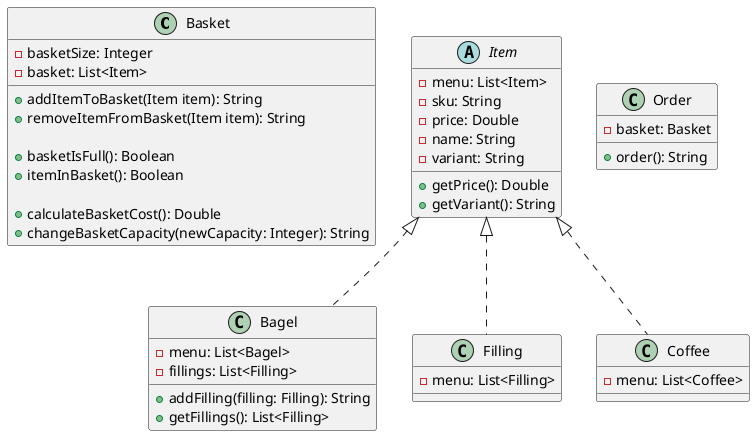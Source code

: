 @startuml

Class Basket {
    - basketSize: Integer
    - basket: List<Item>

    + addItemToBasket(Item item): String
    + removeItemFromBasket(Item item): String

    + basketIsFull(): Boolean
    + itemInBasket(): Boolean

    + calculateBasketCost(): Double
    + changeBasketCapacity(newCapacity: Integer): String
}

Abstract Class Item {
    - menu: List<Item>
    - sku: String
    - price: Double
    - name: String
    - variant: String

    + getPrice(): Double
    + getVariant(): String
}

Class Bagel Implements Item {
    - menu: List<Bagel>
    - fillings: List<Filling>

    + addFilling(filling: Filling): String
    + getFillings(): List<Filling>
}

Class Filling Implements Item {
    - menu: List<Filling>
}

Class Coffee Implements Item {
    - menu: List<Coffee>
}

Class Order {
    - basket: Basket
    + order(): String
}

@enduml

